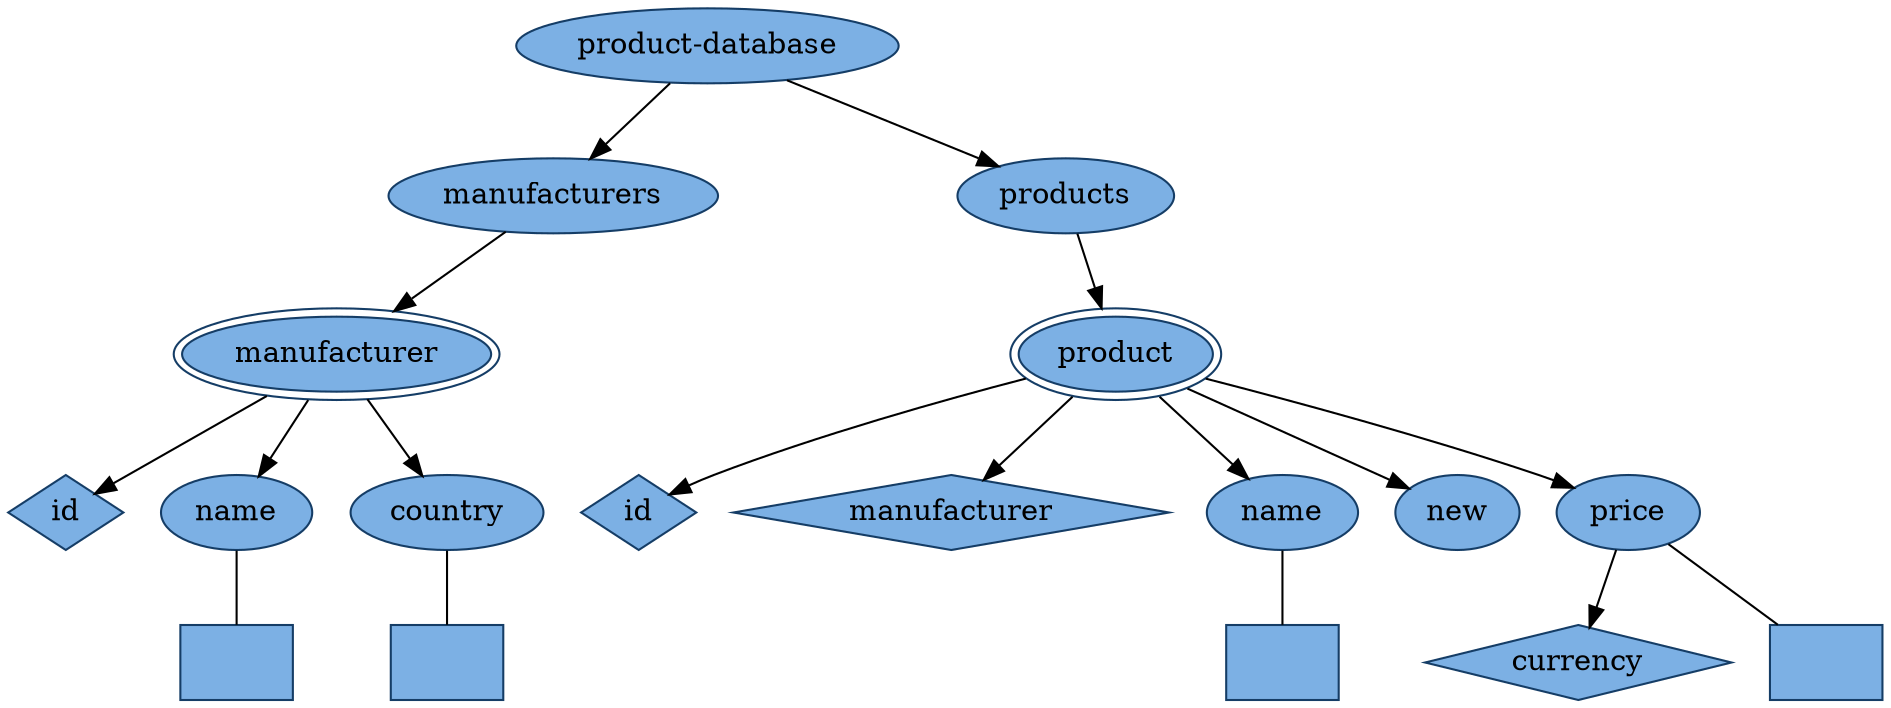 digraph product_database {
  node [style=filled, fillcolor="#7cb0e4", color="#153d66"]

  node [shape=ellipse, peripheries=1]; { node[label="product-database"] product_database_element; }
  node [shape=ellipse, peripheries=1]; { node[label="manufacturers"] manufacturers_element; }
  node [shape=ellipse, peripheries=2]; { node[label="manufacturer"] manufacturer_element; }
  node [shape=diamond, peripheries=1]; { node[label="id"] manufacturer_id_attribute; }
  node [shape=ellipse, peripheries=1]; { node[label="name"] manufacturer_name_element; }
  node [shape=box]; { node[label=""]; manufacturer_name_text; }
  node [shape=ellipse, peripheries=1]; { node[label="country"] country_element; }
  node [shape=box]; { node[label=""]; country_text; }
  node [shape=ellipse, peripheries=1]; { node[label="products"] products_element; }
  node [shape=ellipse, peripheries=2]; { node[label="product"] product_element; }
  node [shape=diamond, peripheries=1]; { node[label="id"] product_id_attribute; }
  node [shape=diamond, peripheries=1]; { node[label="manufacturer"] manufacturer_attribute; }
  node [shape=ellipse, peripheries=1]; { node[label="name"] product_name_element; }
  node [shape=box]; { node[label=""]; product_name_text; }
  node [shape=ellipse, peripheries=1]; { node[label="new"] new_element; }
  node [shape=ellipse, peripheries=1]; { node[label="price"] price_element; }
  node [shape=diamond, peripheries=1]; { node[label="currency"] currency_attribute; }
  node [shape=box]; { node[label=""]; price_text; }

  edge[arrowhead=normal]; product_database_element -> manufacturers_element;
  edge[arrowhead=normal]; manufacturers_element -> manufacturer_element;
  edge[arrowhead=normal]; manufacturer_element -> manufacturer_id_attribute;
  edge[arrowhead=normal]; manufacturer_element -> manufacturer_name_element;
  edge[arrowhead=normal]; manufacturer_element -> country_element;
  edge[arrowhead=none]; manufacturer_name_element -> manufacturer_name_text;
  edge[arrowhead=none]; country_element -> country_text;
  edge[arrowhead=normal]; product_database_element -> products_element;
  edge[arrowhead=normal]; products_element -> product_element;
  edge[arrowhead=normal]; product_element -> product_id_attribute;
  edge[arrowhead=normal]; product_element -> manufacturer_attribute;
  edge[arrowhead=normal]; product_element -> product_name_element;
  edge[arrowhead=normal]; product_element -> new_element;
  edge[arrowhead=normal]; product_element -> price_element;
  edge[arrowhead=none]; product_name_element -> product_name_text;
  edge[arrowhead=normal]; price_element -> currency_attribute;
  edge[arrowhead=none]; price_element -> price_text;
}
